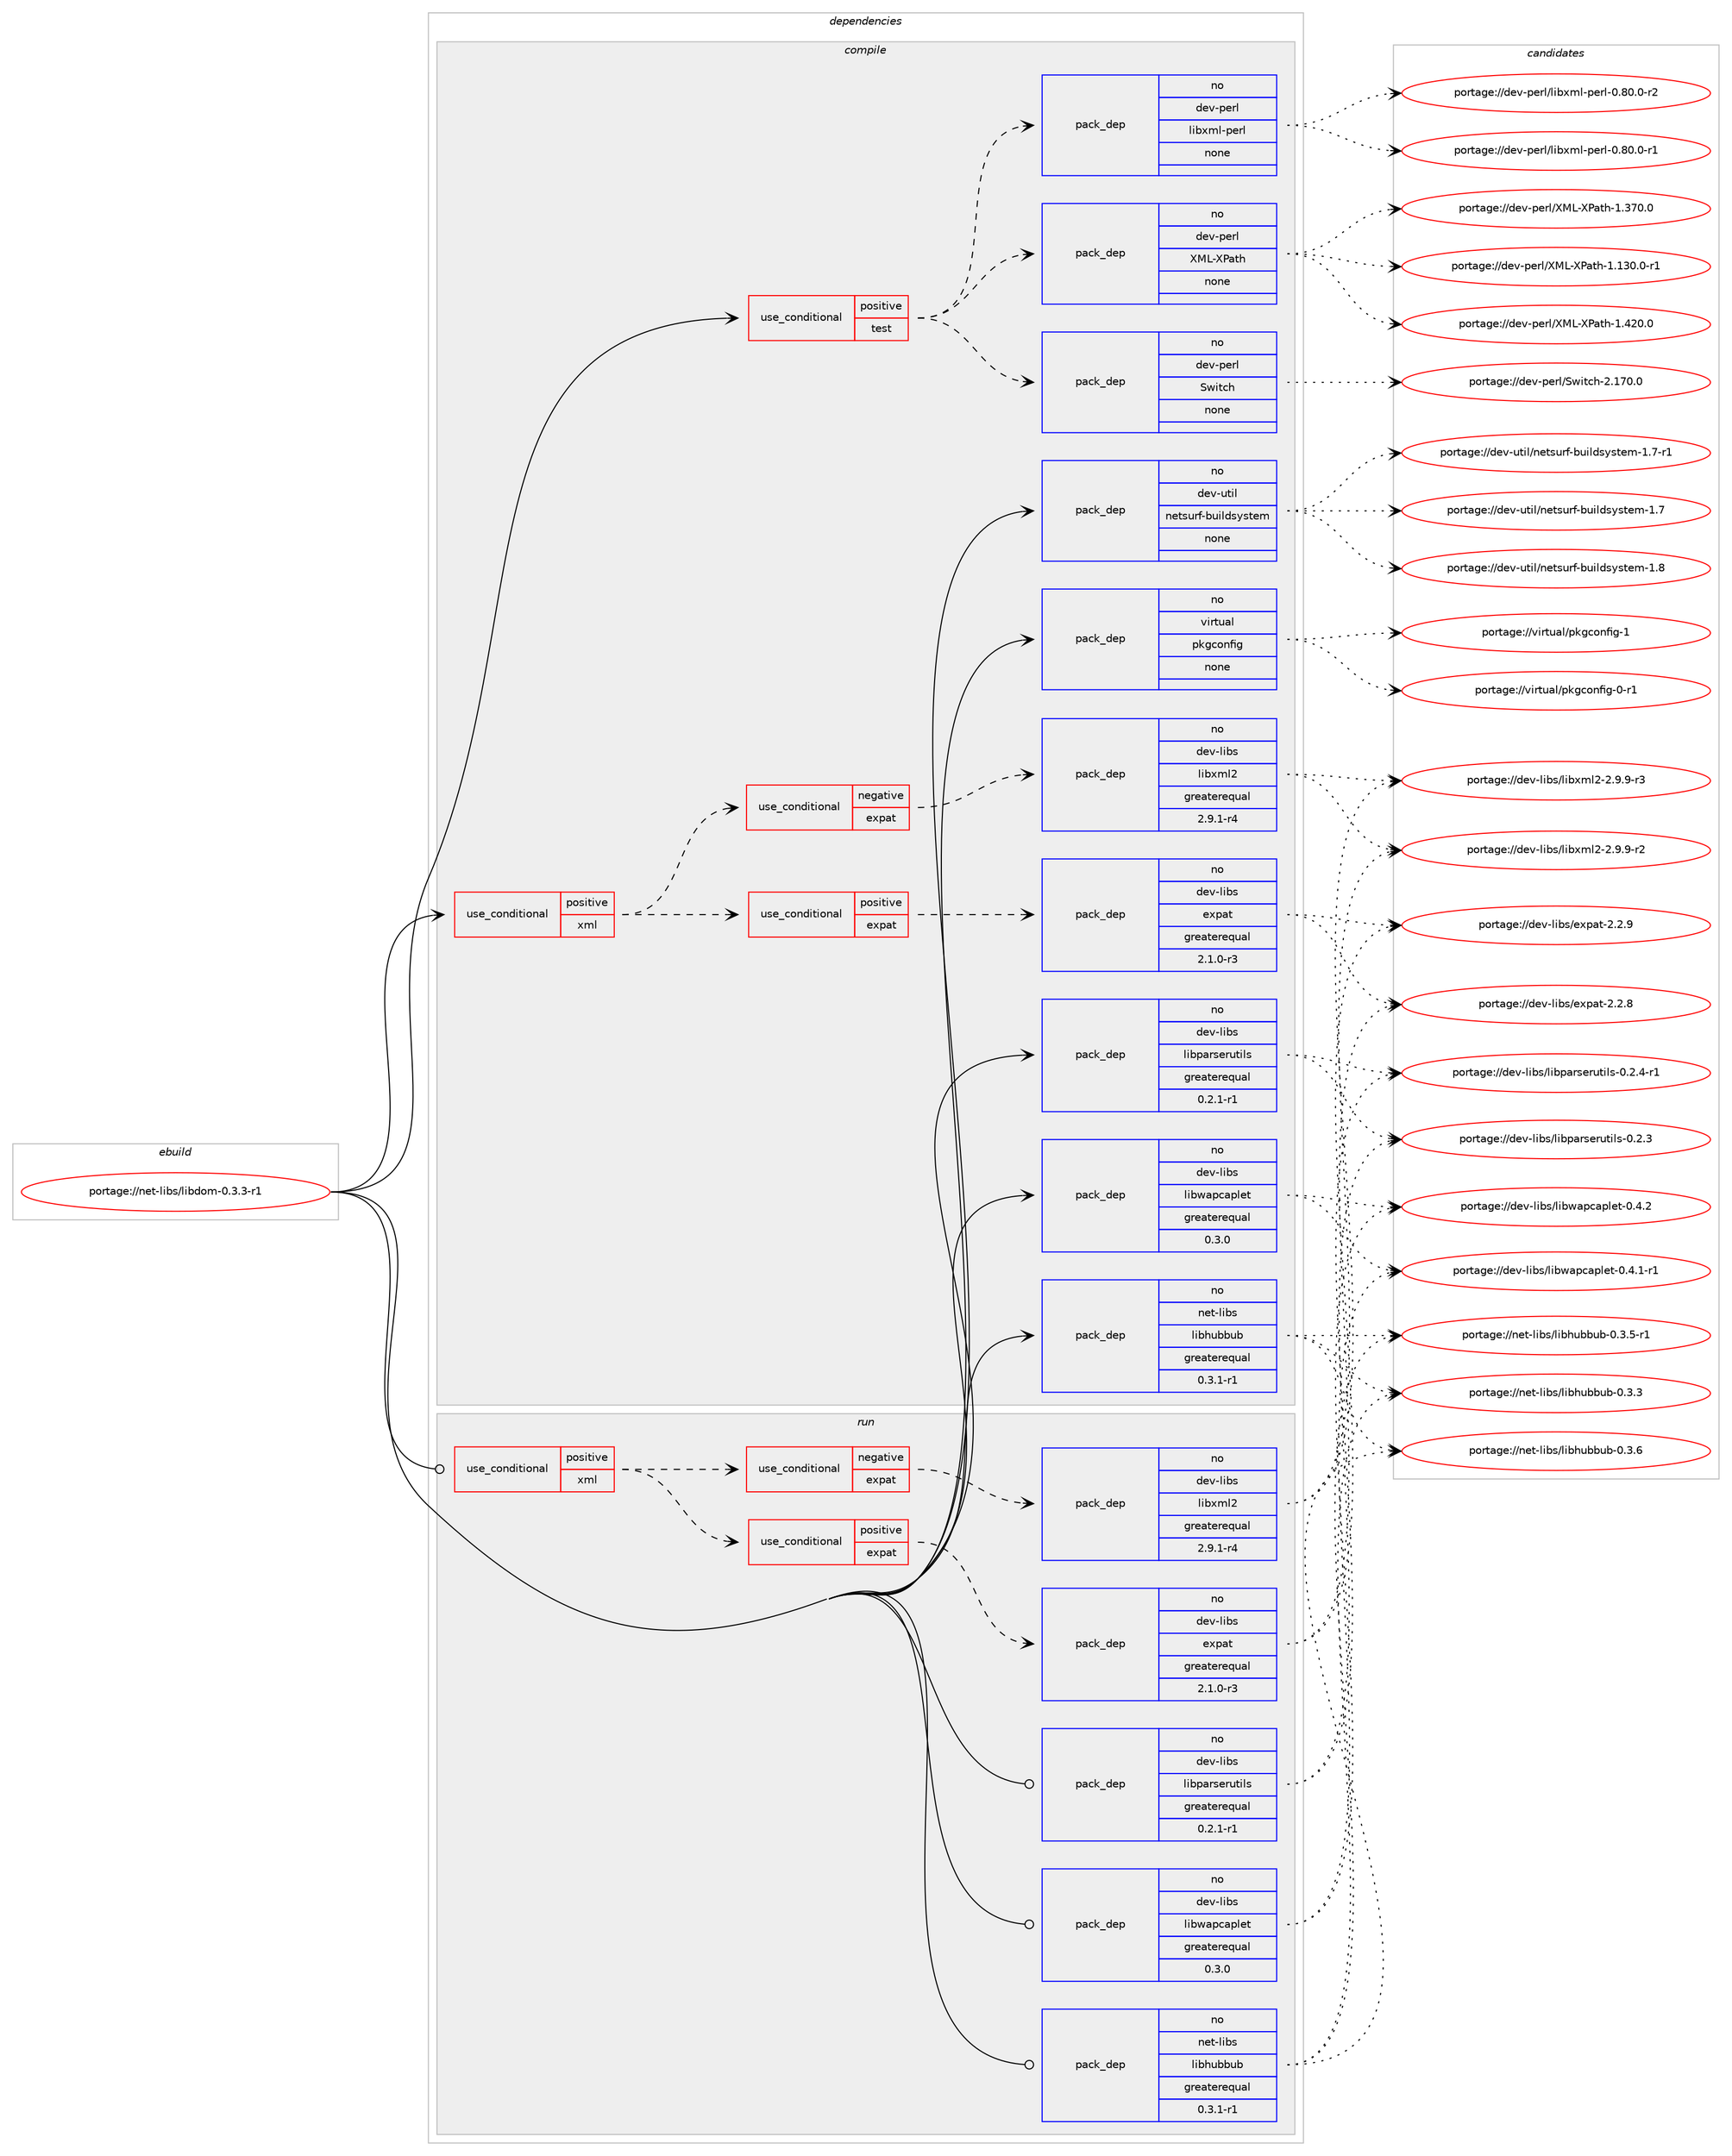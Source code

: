 digraph prolog {

# *************
# Graph options
# *************

newrank=true;
concentrate=true;
compound=true;
graph [rankdir=LR,fontname=Helvetica,fontsize=10,ranksep=1.5];#, ranksep=2.5, nodesep=0.2];
edge  [arrowhead=vee];
node  [fontname=Helvetica,fontsize=10];

# **********
# The ebuild
# **********

subgraph cluster_leftcol {
color=gray;
rank=same;
label=<<i>ebuild</i>>;
id [label="portage://net-libs/libdom-0.3.3-r1", color=red, width=4, href="../net-libs/libdom-0.3.3-r1.svg"];
}

# ****************
# The dependencies
# ****************

subgraph cluster_midcol {
color=gray;
label=<<i>dependencies</i>>;
subgraph cluster_compile {
fillcolor="#eeeeee";
style=filled;
label=<<i>compile</i>>;
subgraph cond6546 {
dependency36725 [label=<<TABLE BORDER="0" CELLBORDER="1" CELLSPACING="0" CELLPADDING="4"><TR><TD ROWSPAN="3" CELLPADDING="10">use_conditional</TD></TR><TR><TD>positive</TD></TR><TR><TD>test</TD></TR></TABLE>>, shape=none, color=red];
subgraph pack29320 {
dependency36726 [label=<<TABLE BORDER="0" CELLBORDER="1" CELLSPACING="0" CELLPADDING="4" WIDTH="220"><TR><TD ROWSPAN="6" CELLPADDING="30">pack_dep</TD></TR><TR><TD WIDTH="110">no</TD></TR><TR><TD>dev-perl</TD></TR><TR><TD>XML-XPath</TD></TR><TR><TD>none</TD></TR><TR><TD></TD></TR></TABLE>>, shape=none, color=blue];
}
dependency36725:e -> dependency36726:w [weight=20,style="dashed",arrowhead="vee"];
subgraph pack29321 {
dependency36727 [label=<<TABLE BORDER="0" CELLBORDER="1" CELLSPACING="0" CELLPADDING="4" WIDTH="220"><TR><TD ROWSPAN="6" CELLPADDING="30">pack_dep</TD></TR><TR><TD WIDTH="110">no</TD></TR><TR><TD>dev-perl</TD></TR><TR><TD>libxml-perl</TD></TR><TR><TD>none</TD></TR><TR><TD></TD></TR></TABLE>>, shape=none, color=blue];
}
dependency36725:e -> dependency36727:w [weight=20,style="dashed",arrowhead="vee"];
subgraph pack29322 {
dependency36728 [label=<<TABLE BORDER="0" CELLBORDER="1" CELLSPACING="0" CELLPADDING="4" WIDTH="220"><TR><TD ROWSPAN="6" CELLPADDING="30">pack_dep</TD></TR><TR><TD WIDTH="110">no</TD></TR><TR><TD>dev-perl</TD></TR><TR><TD>Switch</TD></TR><TR><TD>none</TD></TR><TR><TD></TD></TR></TABLE>>, shape=none, color=blue];
}
dependency36725:e -> dependency36728:w [weight=20,style="dashed",arrowhead="vee"];
}
id:e -> dependency36725:w [weight=20,style="solid",arrowhead="vee"];
subgraph cond6547 {
dependency36729 [label=<<TABLE BORDER="0" CELLBORDER="1" CELLSPACING="0" CELLPADDING="4"><TR><TD ROWSPAN="3" CELLPADDING="10">use_conditional</TD></TR><TR><TD>positive</TD></TR><TR><TD>xml</TD></TR></TABLE>>, shape=none, color=red];
subgraph cond6548 {
dependency36730 [label=<<TABLE BORDER="0" CELLBORDER="1" CELLSPACING="0" CELLPADDING="4"><TR><TD ROWSPAN="3" CELLPADDING="10">use_conditional</TD></TR><TR><TD>positive</TD></TR><TR><TD>expat</TD></TR></TABLE>>, shape=none, color=red];
subgraph pack29323 {
dependency36731 [label=<<TABLE BORDER="0" CELLBORDER="1" CELLSPACING="0" CELLPADDING="4" WIDTH="220"><TR><TD ROWSPAN="6" CELLPADDING="30">pack_dep</TD></TR><TR><TD WIDTH="110">no</TD></TR><TR><TD>dev-libs</TD></TR><TR><TD>expat</TD></TR><TR><TD>greaterequal</TD></TR><TR><TD>2.1.0-r3</TD></TR></TABLE>>, shape=none, color=blue];
}
dependency36730:e -> dependency36731:w [weight=20,style="dashed",arrowhead="vee"];
}
dependency36729:e -> dependency36730:w [weight=20,style="dashed",arrowhead="vee"];
subgraph cond6549 {
dependency36732 [label=<<TABLE BORDER="0" CELLBORDER="1" CELLSPACING="0" CELLPADDING="4"><TR><TD ROWSPAN="3" CELLPADDING="10">use_conditional</TD></TR><TR><TD>negative</TD></TR><TR><TD>expat</TD></TR></TABLE>>, shape=none, color=red];
subgraph pack29324 {
dependency36733 [label=<<TABLE BORDER="0" CELLBORDER="1" CELLSPACING="0" CELLPADDING="4" WIDTH="220"><TR><TD ROWSPAN="6" CELLPADDING="30">pack_dep</TD></TR><TR><TD WIDTH="110">no</TD></TR><TR><TD>dev-libs</TD></TR><TR><TD>libxml2</TD></TR><TR><TD>greaterequal</TD></TR><TR><TD>2.9.1-r4</TD></TR></TABLE>>, shape=none, color=blue];
}
dependency36732:e -> dependency36733:w [weight=20,style="dashed",arrowhead="vee"];
}
dependency36729:e -> dependency36732:w [weight=20,style="dashed",arrowhead="vee"];
}
id:e -> dependency36729:w [weight=20,style="solid",arrowhead="vee"];
subgraph pack29325 {
dependency36734 [label=<<TABLE BORDER="0" CELLBORDER="1" CELLSPACING="0" CELLPADDING="4" WIDTH="220"><TR><TD ROWSPAN="6" CELLPADDING="30">pack_dep</TD></TR><TR><TD WIDTH="110">no</TD></TR><TR><TD>dev-libs</TD></TR><TR><TD>libparserutils</TD></TR><TR><TD>greaterequal</TD></TR><TR><TD>0.2.1-r1</TD></TR></TABLE>>, shape=none, color=blue];
}
id:e -> dependency36734:w [weight=20,style="solid",arrowhead="vee"];
subgraph pack29326 {
dependency36735 [label=<<TABLE BORDER="0" CELLBORDER="1" CELLSPACING="0" CELLPADDING="4" WIDTH="220"><TR><TD ROWSPAN="6" CELLPADDING="30">pack_dep</TD></TR><TR><TD WIDTH="110">no</TD></TR><TR><TD>dev-libs</TD></TR><TR><TD>libwapcaplet</TD></TR><TR><TD>greaterequal</TD></TR><TR><TD>0.3.0</TD></TR></TABLE>>, shape=none, color=blue];
}
id:e -> dependency36735:w [weight=20,style="solid",arrowhead="vee"];
subgraph pack29327 {
dependency36736 [label=<<TABLE BORDER="0" CELLBORDER="1" CELLSPACING="0" CELLPADDING="4" WIDTH="220"><TR><TD ROWSPAN="6" CELLPADDING="30">pack_dep</TD></TR><TR><TD WIDTH="110">no</TD></TR><TR><TD>dev-util</TD></TR><TR><TD>netsurf-buildsystem</TD></TR><TR><TD>none</TD></TR><TR><TD></TD></TR></TABLE>>, shape=none, color=blue];
}
id:e -> dependency36736:w [weight=20,style="solid",arrowhead="vee"];
subgraph pack29328 {
dependency36737 [label=<<TABLE BORDER="0" CELLBORDER="1" CELLSPACING="0" CELLPADDING="4" WIDTH="220"><TR><TD ROWSPAN="6" CELLPADDING="30">pack_dep</TD></TR><TR><TD WIDTH="110">no</TD></TR><TR><TD>net-libs</TD></TR><TR><TD>libhubbub</TD></TR><TR><TD>greaterequal</TD></TR><TR><TD>0.3.1-r1</TD></TR></TABLE>>, shape=none, color=blue];
}
id:e -> dependency36737:w [weight=20,style="solid",arrowhead="vee"];
subgraph pack29329 {
dependency36738 [label=<<TABLE BORDER="0" CELLBORDER="1" CELLSPACING="0" CELLPADDING="4" WIDTH="220"><TR><TD ROWSPAN="6" CELLPADDING="30">pack_dep</TD></TR><TR><TD WIDTH="110">no</TD></TR><TR><TD>virtual</TD></TR><TR><TD>pkgconfig</TD></TR><TR><TD>none</TD></TR><TR><TD></TD></TR></TABLE>>, shape=none, color=blue];
}
id:e -> dependency36738:w [weight=20,style="solid",arrowhead="vee"];
}
subgraph cluster_compileandrun {
fillcolor="#eeeeee";
style=filled;
label=<<i>compile and run</i>>;
}
subgraph cluster_run {
fillcolor="#eeeeee";
style=filled;
label=<<i>run</i>>;
subgraph cond6550 {
dependency36739 [label=<<TABLE BORDER="0" CELLBORDER="1" CELLSPACING="0" CELLPADDING="4"><TR><TD ROWSPAN="3" CELLPADDING="10">use_conditional</TD></TR><TR><TD>positive</TD></TR><TR><TD>xml</TD></TR></TABLE>>, shape=none, color=red];
subgraph cond6551 {
dependency36740 [label=<<TABLE BORDER="0" CELLBORDER="1" CELLSPACING="0" CELLPADDING="4"><TR><TD ROWSPAN="3" CELLPADDING="10">use_conditional</TD></TR><TR><TD>positive</TD></TR><TR><TD>expat</TD></TR></TABLE>>, shape=none, color=red];
subgraph pack29330 {
dependency36741 [label=<<TABLE BORDER="0" CELLBORDER="1" CELLSPACING="0" CELLPADDING="4" WIDTH="220"><TR><TD ROWSPAN="6" CELLPADDING="30">pack_dep</TD></TR><TR><TD WIDTH="110">no</TD></TR><TR><TD>dev-libs</TD></TR><TR><TD>expat</TD></TR><TR><TD>greaterequal</TD></TR><TR><TD>2.1.0-r3</TD></TR></TABLE>>, shape=none, color=blue];
}
dependency36740:e -> dependency36741:w [weight=20,style="dashed",arrowhead="vee"];
}
dependency36739:e -> dependency36740:w [weight=20,style="dashed",arrowhead="vee"];
subgraph cond6552 {
dependency36742 [label=<<TABLE BORDER="0" CELLBORDER="1" CELLSPACING="0" CELLPADDING="4"><TR><TD ROWSPAN="3" CELLPADDING="10">use_conditional</TD></TR><TR><TD>negative</TD></TR><TR><TD>expat</TD></TR></TABLE>>, shape=none, color=red];
subgraph pack29331 {
dependency36743 [label=<<TABLE BORDER="0" CELLBORDER="1" CELLSPACING="0" CELLPADDING="4" WIDTH="220"><TR><TD ROWSPAN="6" CELLPADDING="30">pack_dep</TD></TR><TR><TD WIDTH="110">no</TD></TR><TR><TD>dev-libs</TD></TR><TR><TD>libxml2</TD></TR><TR><TD>greaterequal</TD></TR><TR><TD>2.9.1-r4</TD></TR></TABLE>>, shape=none, color=blue];
}
dependency36742:e -> dependency36743:w [weight=20,style="dashed",arrowhead="vee"];
}
dependency36739:e -> dependency36742:w [weight=20,style="dashed",arrowhead="vee"];
}
id:e -> dependency36739:w [weight=20,style="solid",arrowhead="odot"];
subgraph pack29332 {
dependency36744 [label=<<TABLE BORDER="0" CELLBORDER="1" CELLSPACING="0" CELLPADDING="4" WIDTH="220"><TR><TD ROWSPAN="6" CELLPADDING="30">pack_dep</TD></TR><TR><TD WIDTH="110">no</TD></TR><TR><TD>dev-libs</TD></TR><TR><TD>libparserutils</TD></TR><TR><TD>greaterequal</TD></TR><TR><TD>0.2.1-r1</TD></TR></TABLE>>, shape=none, color=blue];
}
id:e -> dependency36744:w [weight=20,style="solid",arrowhead="odot"];
subgraph pack29333 {
dependency36745 [label=<<TABLE BORDER="0" CELLBORDER="1" CELLSPACING="0" CELLPADDING="4" WIDTH="220"><TR><TD ROWSPAN="6" CELLPADDING="30">pack_dep</TD></TR><TR><TD WIDTH="110">no</TD></TR><TR><TD>dev-libs</TD></TR><TR><TD>libwapcaplet</TD></TR><TR><TD>greaterequal</TD></TR><TR><TD>0.3.0</TD></TR></TABLE>>, shape=none, color=blue];
}
id:e -> dependency36745:w [weight=20,style="solid",arrowhead="odot"];
subgraph pack29334 {
dependency36746 [label=<<TABLE BORDER="0" CELLBORDER="1" CELLSPACING="0" CELLPADDING="4" WIDTH="220"><TR><TD ROWSPAN="6" CELLPADDING="30">pack_dep</TD></TR><TR><TD WIDTH="110">no</TD></TR><TR><TD>net-libs</TD></TR><TR><TD>libhubbub</TD></TR><TR><TD>greaterequal</TD></TR><TR><TD>0.3.1-r1</TD></TR></TABLE>>, shape=none, color=blue];
}
id:e -> dependency36746:w [weight=20,style="solid",arrowhead="odot"];
}
}

# **************
# The candidates
# **************

subgraph cluster_choices {
rank=same;
color=gray;
label=<<i>candidates</i>>;

subgraph choice29320 {
color=black;
nodesep=1;
choice1001011184511210111410847887776458880971161044549465250484648 [label="portage://dev-perl/XML-XPath-1.420.0", color=red, width=4,href="../dev-perl/XML-XPath-1.420.0.svg"];
choice1001011184511210111410847887776458880971161044549465155484648 [label="portage://dev-perl/XML-XPath-1.370.0", color=red, width=4,href="../dev-perl/XML-XPath-1.370.0.svg"];
choice10010111845112101114108478877764588809711610445494649514846484511449 [label="portage://dev-perl/XML-XPath-1.130.0-r1", color=red, width=4,href="../dev-perl/XML-XPath-1.130.0-r1.svg"];
dependency36726:e -> choice1001011184511210111410847887776458880971161044549465250484648:w [style=dotted,weight="100"];
dependency36726:e -> choice1001011184511210111410847887776458880971161044549465155484648:w [style=dotted,weight="100"];
dependency36726:e -> choice10010111845112101114108478877764588809711610445494649514846484511449:w [style=dotted,weight="100"];
}
subgraph choice29321 {
color=black;
nodesep=1;
choice10010111845112101114108471081059812010910845112101114108454846564846484511450 [label="portage://dev-perl/libxml-perl-0.80.0-r2", color=red, width=4,href="../dev-perl/libxml-perl-0.80.0-r2.svg"];
choice10010111845112101114108471081059812010910845112101114108454846564846484511449 [label="portage://dev-perl/libxml-perl-0.80.0-r1", color=red, width=4,href="../dev-perl/libxml-perl-0.80.0-r1.svg"];
dependency36727:e -> choice10010111845112101114108471081059812010910845112101114108454846564846484511450:w [style=dotted,weight="100"];
dependency36727:e -> choice10010111845112101114108471081059812010910845112101114108454846564846484511449:w [style=dotted,weight="100"];
}
subgraph choice29322 {
color=black;
nodesep=1;
choice100101118451121011141084783119105116991044550464955484648 [label="portage://dev-perl/Switch-2.170.0", color=red, width=4,href="../dev-perl/Switch-2.170.0.svg"];
dependency36728:e -> choice100101118451121011141084783119105116991044550464955484648:w [style=dotted,weight="100"];
}
subgraph choice29323 {
color=black;
nodesep=1;
choice10010111845108105981154710112011297116455046504657 [label="portage://dev-libs/expat-2.2.9", color=red, width=4,href="../dev-libs/expat-2.2.9.svg"];
choice10010111845108105981154710112011297116455046504656 [label="portage://dev-libs/expat-2.2.8", color=red, width=4,href="../dev-libs/expat-2.2.8.svg"];
dependency36731:e -> choice10010111845108105981154710112011297116455046504657:w [style=dotted,weight="100"];
dependency36731:e -> choice10010111845108105981154710112011297116455046504656:w [style=dotted,weight="100"];
}
subgraph choice29324 {
color=black;
nodesep=1;
choice10010111845108105981154710810598120109108504550465746574511451 [label="portage://dev-libs/libxml2-2.9.9-r3", color=red, width=4,href="../dev-libs/libxml2-2.9.9-r3.svg"];
choice10010111845108105981154710810598120109108504550465746574511450 [label="portage://dev-libs/libxml2-2.9.9-r2", color=red, width=4,href="../dev-libs/libxml2-2.9.9-r2.svg"];
dependency36733:e -> choice10010111845108105981154710810598120109108504550465746574511451:w [style=dotted,weight="100"];
dependency36733:e -> choice10010111845108105981154710810598120109108504550465746574511450:w [style=dotted,weight="100"];
}
subgraph choice29325 {
color=black;
nodesep=1;
choice10010111845108105981154710810598112971141151011141171161051081154548465046524511449 [label="portage://dev-libs/libparserutils-0.2.4-r1", color=red, width=4,href="../dev-libs/libparserutils-0.2.4-r1.svg"];
choice1001011184510810598115471081059811297114115101114117116105108115454846504651 [label="portage://dev-libs/libparserutils-0.2.3", color=red, width=4,href="../dev-libs/libparserutils-0.2.3.svg"];
dependency36734:e -> choice10010111845108105981154710810598112971141151011141171161051081154548465046524511449:w [style=dotted,weight="100"];
dependency36734:e -> choice1001011184510810598115471081059811297114115101114117116105108115454846504651:w [style=dotted,weight="100"];
}
subgraph choice29326 {
color=black;
nodesep=1;
choice10010111845108105981154710810598119971129997112108101116454846524650 [label="portage://dev-libs/libwapcaplet-0.4.2", color=red, width=4,href="../dev-libs/libwapcaplet-0.4.2.svg"];
choice100101118451081059811547108105981199711299971121081011164548465246494511449 [label="portage://dev-libs/libwapcaplet-0.4.1-r1", color=red, width=4,href="../dev-libs/libwapcaplet-0.4.1-r1.svg"];
dependency36735:e -> choice10010111845108105981154710810598119971129997112108101116454846524650:w [style=dotted,weight="100"];
dependency36735:e -> choice100101118451081059811547108105981199711299971121081011164548465246494511449:w [style=dotted,weight="100"];
}
subgraph choice29327 {
color=black;
nodesep=1;
choice1001011184511711610510847110101116115117114102459811710510810011512111511610110945494656 [label="portage://dev-util/netsurf-buildsystem-1.8", color=red, width=4,href="../dev-util/netsurf-buildsystem-1.8.svg"];
choice10010111845117116105108471101011161151171141024598117105108100115121115116101109454946554511449 [label="portage://dev-util/netsurf-buildsystem-1.7-r1", color=red, width=4,href="../dev-util/netsurf-buildsystem-1.7-r1.svg"];
choice1001011184511711610510847110101116115117114102459811710510810011512111511610110945494655 [label="portage://dev-util/netsurf-buildsystem-1.7", color=red, width=4,href="../dev-util/netsurf-buildsystem-1.7.svg"];
dependency36736:e -> choice1001011184511711610510847110101116115117114102459811710510810011512111511610110945494656:w [style=dotted,weight="100"];
dependency36736:e -> choice10010111845117116105108471101011161151171141024598117105108100115121115116101109454946554511449:w [style=dotted,weight="100"];
dependency36736:e -> choice1001011184511711610510847110101116115117114102459811710510810011512111511610110945494655:w [style=dotted,weight="100"];
}
subgraph choice29328 {
color=black;
nodesep=1;
choice11010111645108105981154710810598104117989811798454846514654 [label="portage://net-libs/libhubbub-0.3.6", color=red, width=4,href="../net-libs/libhubbub-0.3.6.svg"];
choice110101116451081059811547108105981041179898117984548465146534511449 [label="portage://net-libs/libhubbub-0.3.5-r1", color=red, width=4,href="../net-libs/libhubbub-0.3.5-r1.svg"];
choice11010111645108105981154710810598104117989811798454846514651 [label="portage://net-libs/libhubbub-0.3.3", color=red, width=4,href="../net-libs/libhubbub-0.3.3.svg"];
dependency36737:e -> choice11010111645108105981154710810598104117989811798454846514654:w [style=dotted,weight="100"];
dependency36737:e -> choice110101116451081059811547108105981041179898117984548465146534511449:w [style=dotted,weight="100"];
dependency36737:e -> choice11010111645108105981154710810598104117989811798454846514651:w [style=dotted,weight="100"];
}
subgraph choice29329 {
color=black;
nodesep=1;
choice1181051141161179710847112107103991111101021051034549 [label="portage://virtual/pkgconfig-1", color=red, width=4,href="../virtual/pkgconfig-1.svg"];
choice11810511411611797108471121071039911111010210510345484511449 [label="portage://virtual/pkgconfig-0-r1", color=red, width=4,href="../virtual/pkgconfig-0-r1.svg"];
dependency36738:e -> choice1181051141161179710847112107103991111101021051034549:w [style=dotted,weight="100"];
dependency36738:e -> choice11810511411611797108471121071039911111010210510345484511449:w [style=dotted,weight="100"];
}
subgraph choice29330 {
color=black;
nodesep=1;
choice10010111845108105981154710112011297116455046504657 [label="portage://dev-libs/expat-2.2.9", color=red, width=4,href="../dev-libs/expat-2.2.9.svg"];
choice10010111845108105981154710112011297116455046504656 [label="portage://dev-libs/expat-2.2.8", color=red, width=4,href="../dev-libs/expat-2.2.8.svg"];
dependency36741:e -> choice10010111845108105981154710112011297116455046504657:w [style=dotted,weight="100"];
dependency36741:e -> choice10010111845108105981154710112011297116455046504656:w [style=dotted,weight="100"];
}
subgraph choice29331 {
color=black;
nodesep=1;
choice10010111845108105981154710810598120109108504550465746574511451 [label="portage://dev-libs/libxml2-2.9.9-r3", color=red, width=4,href="../dev-libs/libxml2-2.9.9-r3.svg"];
choice10010111845108105981154710810598120109108504550465746574511450 [label="portage://dev-libs/libxml2-2.9.9-r2", color=red, width=4,href="../dev-libs/libxml2-2.9.9-r2.svg"];
dependency36743:e -> choice10010111845108105981154710810598120109108504550465746574511451:w [style=dotted,weight="100"];
dependency36743:e -> choice10010111845108105981154710810598120109108504550465746574511450:w [style=dotted,weight="100"];
}
subgraph choice29332 {
color=black;
nodesep=1;
choice10010111845108105981154710810598112971141151011141171161051081154548465046524511449 [label="portage://dev-libs/libparserutils-0.2.4-r1", color=red, width=4,href="../dev-libs/libparserutils-0.2.4-r1.svg"];
choice1001011184510810598115471081059811297114115101114117116105108115454846504651 [label="portage://dev-libs/libparserutils-0.2.3", color=red, width=4,href="../dev-libs/libparserutils-0.2.3.svg"];
dependency36744:e -> choice10010111845108105981154710810598112971141151011141171161051081154548465046524511449:w [style=dotted,weight="100"];
dependency36744:e -> choice1001011184510810598115471081059811297114115101114117116105108115454846504651:w [style=dotted,weight="100"];
}
subgraph choice29333 {
color=black;
nodesep=1;
choice10010111845108105981154710810598119971129997112108101116454846524650 [label="portage://dev-libs/libwapcaplet-0.4.2", color=red, width=4,href="../dev-libs/libwapcaplet-0.4.2.svg"];
choice100101118451081059811547108105981199711299971121081011164548465246494511449 [label="portage://dev-libs/libwapcaplet-0.4.1-r1", color=red, width=4,href="../dev-libs/libwapcaplet-0.4.1-r1.svg"];
dependency36745:e -> choice10010111845108105981154710810598119971129997112108101116454846524650:w [style=dotted,weight="100"];
dependency36745:e -> choice100101118451081059811547108105981199711299971121081011164548465246494511449:w [style=dotted,weight="100"];
}
subgraph choice29334 {
color=black;
nodesep=1;
choice11010111645108105981154710810598104117989811798454846514654 [label="portage://net-libs/libhubbub-0.3.6", color=red, width=4,href="../net-libs/libhubbub-0.3.6.svg"];
choice110101116451081059811547108105981041179898117984548465146534511449 [label="portage://net-libs/libhubbub-0.3.5-r1", color=red, width=4,href="../net-libs/libhubbub-0.3.5-r1.svg"];
choice11010111645108105981154710810598104117989811798454846514651 [label="portage://net-libs/libhubbub-0.3.3", color=red, width=4,href="../net-libs/libhubbub-0.3.3.svg"];
dependency36746:e -> choice11010111645108105981154710810598104117989811798454846514654:w [style=dotted,weight="100"];
dependency36746:e -> choice110101116451081059811547108105981041179898117984548465146534511449:w [style=dotted,weight="100"];
dependency36746:e -> choice11010111645108105981154710810598104117989811798454846514651:w [style=dotted,weight="100"];
}
}

}
